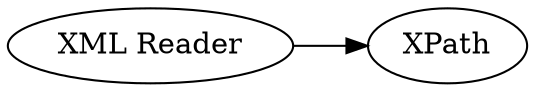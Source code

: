 digraph {
	"1189590465582957335_983" [label="XML Reader"]
	"1189590465582957335_990" [label=XPath]
	"1189590465582957335_983" -> "1189590465582957335_990"
	rankdir=LR
}
